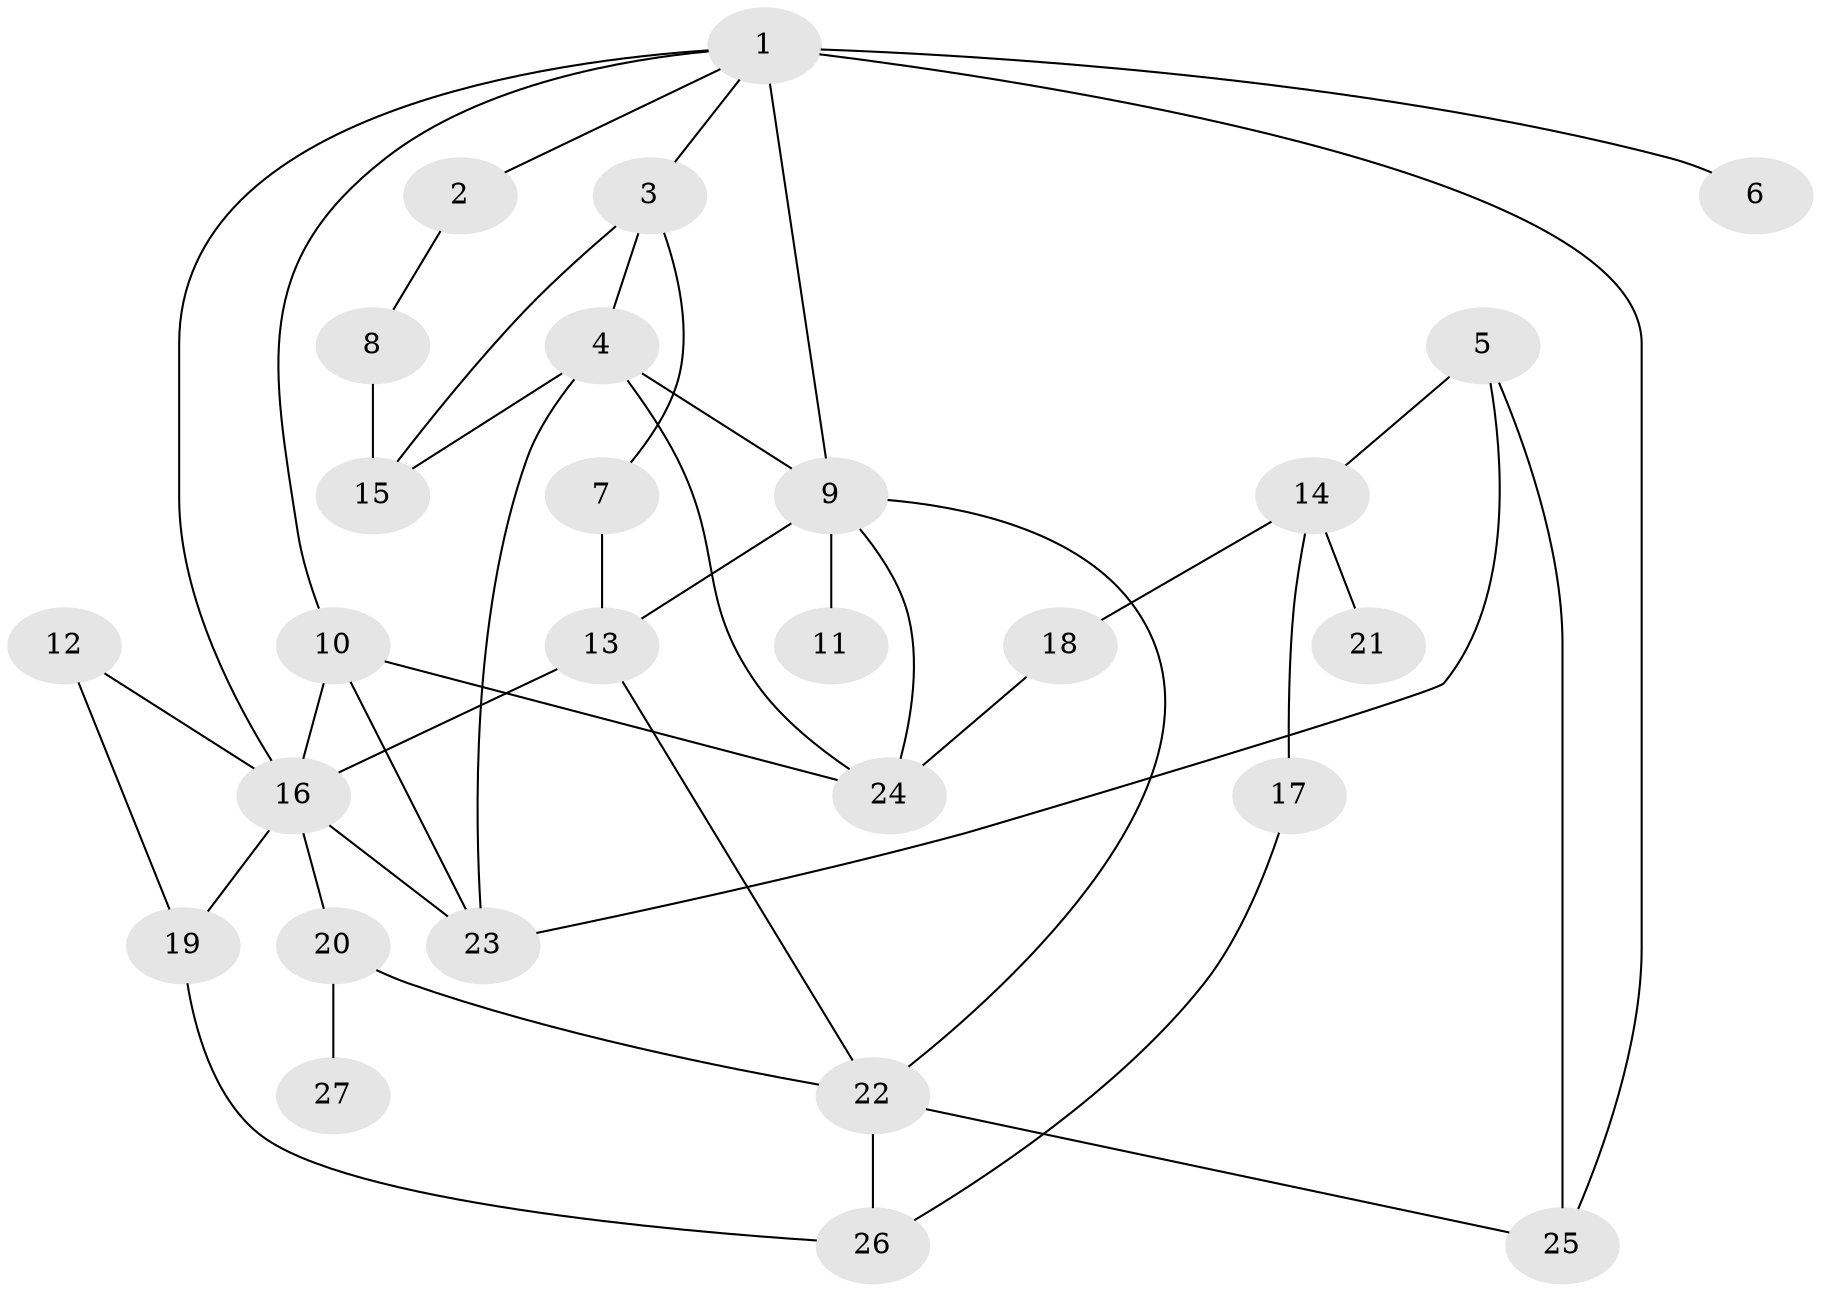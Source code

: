 // original degree distribution, {3: 0.17647058823529413, 8: 0.023529411764705882, 5: 0.08235294117647059, 1: 0.32941176470588235, 4: 0.10588235294117647, 2: 0.2823529411764706}
// Generated by graph-tools (version 1.1) at 2025/36/03/04/25 23:36:12]
// undirected, 27 vertices, 44 edges
graph export_dot {
  node [color=gray90,style=filled];
  1;
  2;
  3;
  4;
  5;
  6;
  7;
  8;
  9;
  10;
  11;
  12;
  13;
  14;
  15;
  16;
  17;
  18;
  19;
  20;
  21;
  22;
  23;
  24;
  25;
  26;
  27;
  1 -- 2 [weight=1.0];
  1 -- 3 [weight=1.0];
  1 -- 6 [weight=2.0];
  1 -- 9 [weight=1.0];
  1 -- 10 [weight=1.0];
  1 -- 16 [weight=1.0];
  1 -- 25 [weight=1.0];
  2 -- 8 [weight=1.0];
  3 -- 4 [weight=1.0];
  3 -- 7 [weight=1.0];
  3 -- 15 [weight=1.0];
  4 -- 9 [weight=1.0];
  4 -- 15 [weight=1.0];
  4 -- 23 [weight=1.0];
  4 -- 24 [weight=1.0];
  5 -- 14 [weight=1.0];
  5 -- 23 [weight=1.0];
  5 -- 25 [weight=1.0];
  7 -- 13 [weight=1.0];
  8 -- 15 [weight=1.0];
  9 -- 11 [weight=1.0];
  9 -- 13 [weight=1.0];
  9 -- 22 [weight=1.0];
  9 -- 24 [weight=1.0];
  10 -- 16 [weight=1.0];
  10 -- 23 [weight=1.0];
  10 -- 24 [weight=1.0];
  12 -- 16 [weight=1.0];
  12 -- 19 [weight=1.0];
  13 -- 16 [weight=1.0];
  13 -- 22 [weight=1.0];
  14 -- 17 [weight=1.0];
  14 -- 18 [weight=1.0];
  14 -- 21 [weight=1.0];
  16 -- 19 [weight=1.0];
  16 -- 20 [weight=1.0];
  16 -- 23 [weight=2.0];
  17 -- 26 [weight=1.0];
  18 -- 24 [weight=1.0];
  19 -- 26 [weight=1.0];
  20 -- 22 [weight=1.0];
  20 -- 27 [weight=1.0];
  22 -- 25 [weight=1.0];
  22 -- 26 [weight=1.0];
}
